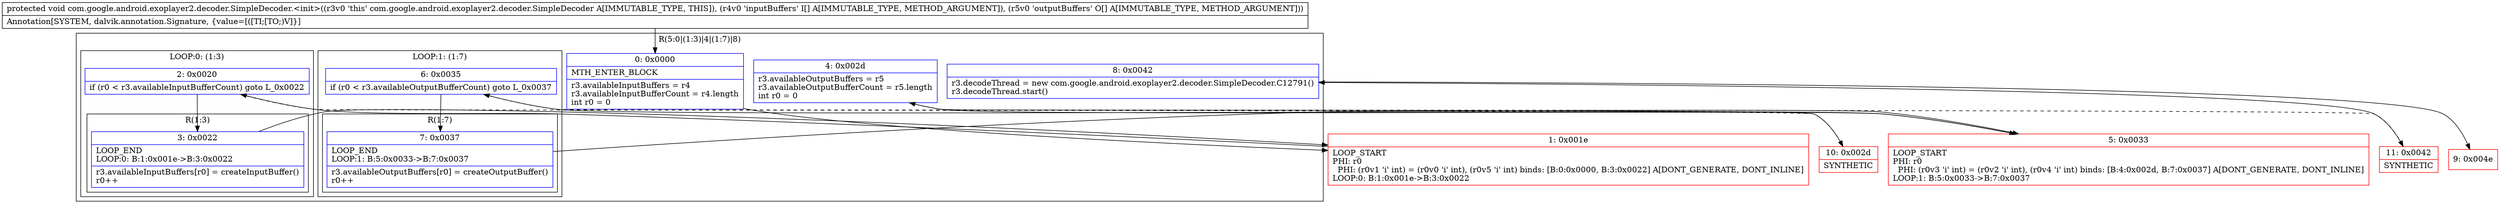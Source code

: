 digraph "CFG forcom.google.android.exoplayer2.decoder.SimpleDecoder.\<init\>([Lcom\/google\/android\/exoplayer2\/decoder\/DecoderInputBuffer;[Lcom\/google\/android\/exoplayer2\/decoder\/OutputBuffer;)V" {
subgraph cluster_Region_1142095453 {
label = "R(5:0|(1:3)|4|(1:7)|8)";
node [shape=record,color=blue];
Node_0 [shape=record,label="{0\:\ 0x0000|MTH_ENTER_BLOCK\l|r3.availableInputBuffers = r4\lr3.availableInputBufferCount = r4.length\lint r0 = 0\l}"];
subgraph cluster_LoopRegion_753400189 {
label = "LOOP:0: (1:3)";
node [shape=record,color=blue];
Node_2 [shape=record,label="{2\:\ 0x0020|if (r0 \< r3.availableInputBufferCount) goto L_0x0022\l}"];
subgraph cluster_Region_1465155540 {
label = "R(1:3)";
node [shape=record,color=blue];
Node_3 [shape=record,label="{3\:\ 0x0022|LOOP_END\lLOOP:0: B:1:0x001e\-\>B:3:0x0022\l|r3.availableInputBuffers[r0] = createInputBuffer()\lr0++\l}"];
}
}
Node_4 [shape=record,label="{4\:\ 0x002d|r3.availableOutputBuffers = r5\lr3.availableOutputBufferCount = r5.length\lint r0 = 0\l}"];
subgraph cluster_LoopRegion_340261663 {
label = "LOOP:1: (1:7)";
node [shape=record,color=blue];
Node_6 [shape=record,label="{6\:\ 0x0035|if (r0 \< r3.availableOutputBufferCount) goto L_0x0037\l}"];
subgraph cluster_Region_1207177180 {
label = "R(1:7)";
node [shape=record,color=blue];
Node_7 [shape=record,label="{7\:\ 0x0037|LOOP_END\lLOOP:1: B:5:0x0033\-\>B:7:0x0037\l|r3.availableOutputBuffers[r0] = createOutputBuffer()\lr0++\l}"];
}
}
Node_8 [shape=record,label="{8\:\ 0x0042|r3.decodeThread = new com.google.android.exoplayer2.decoder.SimpleDecoder.C12791()\lr3.decodeThread.start()\l}"];
}
Node_1 [shape=record,color=red,label="{1\:\ 0x001e|LOOP_START\lPHI: r0 \l  PHI: (r0v1 'i' int) = (r0v0 'i' int), (r0v5 'i' int) binds: [B:0:0x0000, B:3:0x0022] A[DONT_GENERATE, DONT_INLINE]\lLOOP:0: B:1:0x001e\-\>B:3:0x0022\l}"];
Node_5 [shape=record,color=red,label="{5\:\ 0x0033|LOOP_START\lPHI: r0 \l  PHI: (r0v3 'i' int) = (r0v2 'i' int), (r0v4 'i' int) binds: [B:4:0x002d, B:7:0x0037] A[DONT_GENERATE, DONT_INLINE]\lLOOP:1: B:5:0x0033\-\>B:7:0x0037\l}"];
Node_9 [shape=record,color=red,label="{9\:\ 0x004e}"];
Node_10 [shape=record,color=red,label="{10\:\ 0x002d|SYNTHETIC\l}"];
Node_11 [shape=record,color=red,label="{11\:\ 0x0042|SYNTHETIC\l}"];
MethodNode[shape=record,label="{protected void com.google.android.exoplayer2.decoder.SimpleDecoder.\<init\>((r3v0 'this' com.google.android.exoplayer2.decoder.SimpleDecoder A[IMMUTABLE_TYPE, THIS]), (r4v0 'inputBuffers' I[] A[IMMUTABLE_TYPE, METHOD_ARGUMENT]), (r5v0 'outputBuffers' O[] A[IMMUTABLE_TYPE, METHOD_ARGUMENT]))  | Annotation[SYSTEM, dalvik.annotation.Signature, \{value=[([TI;[TO;)V]\}]\l}"];
MethodNode -> Node_0;
Node_0 -> Node_1;
Node_2 -> Node_3;
Node_2 -> Node_10[style=dashed];
Node_3 -> Node_1;
Node_4 -> Node_5;
Node_6 -> Node_7;
Node_6 -> Node_11[style=dashed];
Node_7 -> Node_5;
Node_8 -> Node_9;
Node_1 -> Node_2;
Node_5 -> Node_6;
Node_10 -> Node_4;
Node_11 -> Node_8;
}

